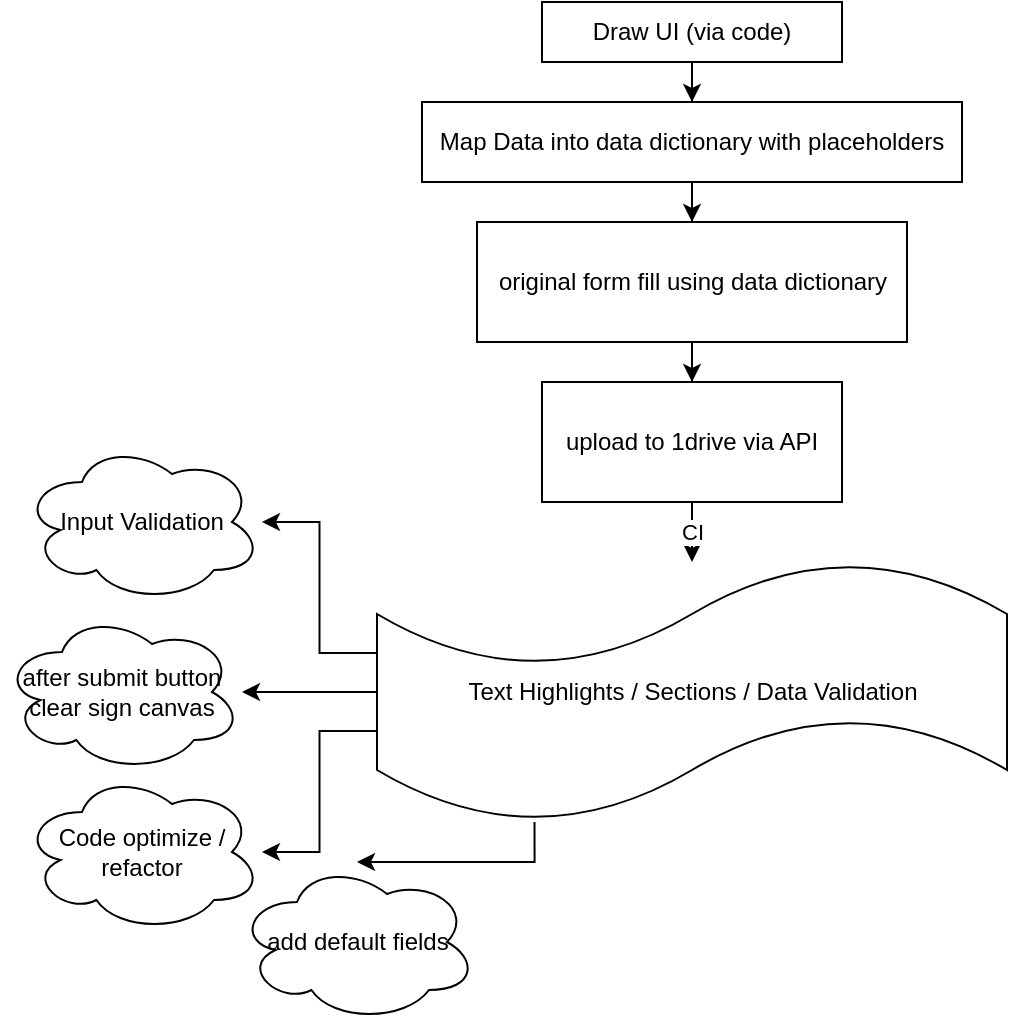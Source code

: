 <mxfile version="24.6.4" type="device">
  <diagram name="Page-1" id="0MUn55L36sVu37RzkY7R">
    <mxGraphModel dx="1050" dy="557" grid="1" gridSize="10" guides="1" tooltips="1" connect="1" arrows="1" fold="1" page="1" pageScale="1" pageWidth="850" pageHeight="1100" math="0" shadow="0">
      <root>
        <mxCell id="0" />
        <mxCell id="1" parent="0" />
        <mxCell id="RlPams5fb_aguGtcGrUD-3" value="" style="edgeStyle=orthogonalEdgeStyle;rounded=0;orthogonalLoop=1;jettySize=auto;html=1;" parent="1" source="RlPams5fb_aguGtcGrUD-1" target="RlPams5fb_aguGtcGrUD-2" edge="1">
          <mxGeometry relative="1" as="geometry" />
        </mxCell>
        <mxCell id="RlPams5fb_aguGtcGrUD-1" value="Draw UI (via code)" style="rounded=0;whiteSpace=wrap;html=1;" parent="1" vertex="1">
          <mxGeometry x="330" y="90" width="150" height="30" as="geometry" />
        </mxCell>
        <mxCell id="RlPams5fb_aguGtcGrUD-5" value="" style="edgeStyle=orthogonalEdgeStyle;rounded=0;orthogonalLoop=1;jettySize=auto;html=1;" parent="1" source="RlPams5fb_aguGtcGrUD-2" target="RlPams5fb_aguGtcGrUD-4" edge="1">
          <mxGeometry relative="1" as="geometry" />
        </mxCell>
        <mxCell id="RlPams5fb_aguGtcGrUD-2" value="Map Data into data dictionary with placeholders" style="whiteSpace=wrap;html=1;rounded=0;" parent="1" vertex="1">
          <mxGeometry x="270" y="140" width="270" height="40" as="geometry" />
        </mxCell>
        <mxCell id="RlPams5fb_aguGtcGrUD-7" value="" style="edgeStyle=orthogonalEdgeStyle;rounded=0;orthogonalLoop=1;jettySize=auto;html=1;" parent="1" source="RlPams5fb_aguGtcGrUD-4" target="RlPams5fb_aguGtcGrUD-6" edge="1">
          <mxGeometry relative="1" as="geometry" />
        </mxCell>
        <mxCell id="813UPwKUqjL2HRj_VZ77-2" value="CI" style="edgeStyle=orthogonalEdgeStyle;rounded=0;orthogonalLoop=1;jettySize=auto;html=1;" parent="1" source="RlPams5fb_aguGtcGrUD-6" target="813UPwKUqjL2HRj_VZ77-1" edge="1">
          <mxGeometry relative="1" as="geometry" />
        </mxCell>
        <mxCell id="RlPams5fb_aguGtcGrUD-6" value="upload to 1drive via API" style="whiteSpace=wrap;html=1;rounded=0;" parent="1" vertex="1">
          <mxGeometry x="330" y="280" width="150" height="60" as="geometry" />
        </mxCell>
        <mxCell id="RlPams5fb_aguGtcGrUD-4" value="original form fill using data dictionary" style="whiteSpace=wrap;html=1;rounded=0;" parent="1" vertex="1">
          <mxGeometry x="297.5" y="200" width="215" height="60" as="geometry" />
        </mxCell>
        <mxCell id="vTjh6zxvxRj7cGz-iNg6-2" value="" style="edgeStyle=orthogonalEdgeStyle;rounded=0;orthogonalLoop=1;jettySize=auto;html=1;" parent="1" source="813UPwKUqjL2HRj_VZ77-1" target="vTjh6zxvxRj7cGz-iNg6-1" edge="1">
          <mxGeometry relative="1" as="geometry" />
        </mxCell>
        <mxCell id="ZkpidhNv6IZMFlcyZIJH-1" style="edgeStyle=orthogonalEdgeStyle;rounded=0;orthogonalLoop=1;jettySize=auto;html=1;exitX=0;exitY=0.65;exitDx=0;exitDy=0;exitPerimeter=0;" parent="1" source="813UPwKUqjL2HRj_VZ77-1" target="ZkpidhNv6IZMFlcyZIJH-2" edge="1">
          <mxGeometry relative="1" as="geometry">
            <mxPoint x="190" y="500" as="targetPoint" />
          </mxGeometry>
        </mxCell>
        <mxCell id="QNur4reNqs8rvgYyLWM7-3" style="edgeStyle=orthogonalEdgeStyle;rounded=0;orthogonalLoop=1;jettySize=auto;html=1;exitX=0.25;exitY=1;exitDx=0;exitDy=0;exitPerimeter=0;" edge="1" parent="1" source="813UPwKUqjL2HRj_VZ77-1" target="QNur4reNqs8rvgYyLWM7-4">
          <mxGeometry relative="1" as="geometry">
            <mxPoint x="250" y="550" as="targetPoint" />
          </mxGeometry>
        </mxCell>
        <mxCell id="QNur4reNqs8rvgYyLWM7-5" style="edgeStyle=orthogonalEdgeStyle;rounded=0;orthogonalLoop=1;jettySize=auto;html=1;exitX=0;exitY=0.35;exitDx=0;exitDy=0;exitPerimeter=0;" edge="1" parent="1" source="813UPwKUqjL2HRj_VZ77-1" target="QNur4reNqs8rvgYyLWM7-6">
          <mxGeometry relative="1" as="geometry">
            <mxPoint x="180" y="370" as="targetPoint" />
          </mxGeometry>
        </mxCell>
        <mxCell id="813UPwKUqjL2HRj_VZ77-1" value="Text Highlights / Sections / Data Validation" style="shape=tape;whiteSpace=wrap;html=1;rounded=0;" parent="1" vertex="1">
          <mxGeometry x="247.5" y="370" width="315" height="130" as="geometry" />
        </mxCell>
        <mxCell id="vTjh6zxvxRj7cGz-iNg6-1" value="after submit button clear sign canvas" style="ellipse;shape=cloud;whiteSpace=wrap;html=1;rounded=0;" parent="1" vertex="1">
          <mxGeometry x="60" y="395" width="120" height="80" as="geometry" />
        </mxCell>
        <mxCell id="ZkpidhNv6IZMFlcyZIJH-2" value="Code optimize / refactor" style="ellipse;shape=cloud;whiteSpace=wrap;html=1;" parent="1" vertex="1">
          <mxGeometry x="70" y="475" width="120" height="80" as="geometry" />
        </mxCell>
        <mxCell id="QNur4reNqs8rvgYyLWM7-4" value="add default fields" style="ellipse;shape=cloud;whiteSpace=wrap;html=1;" vertex="1" parent="1">
          <mxGeometry x="177.5" y="520" width="120" height="80" as="geometry" />
        </mxCell>
        <mxCell id="QNur4reNqs8rvgYyLWM7-6" value="Input Validation" style="ellipse;shape=cloud;whiteSpace=wrap;html=1;" vertex="1" parent="1">
          <mxGeometry x="70" y="310" width="120" height="80" as="geometry" />
        </mxCell>
      </root>
    </mxGraphModel>
  </diagram>
</mxfile>
